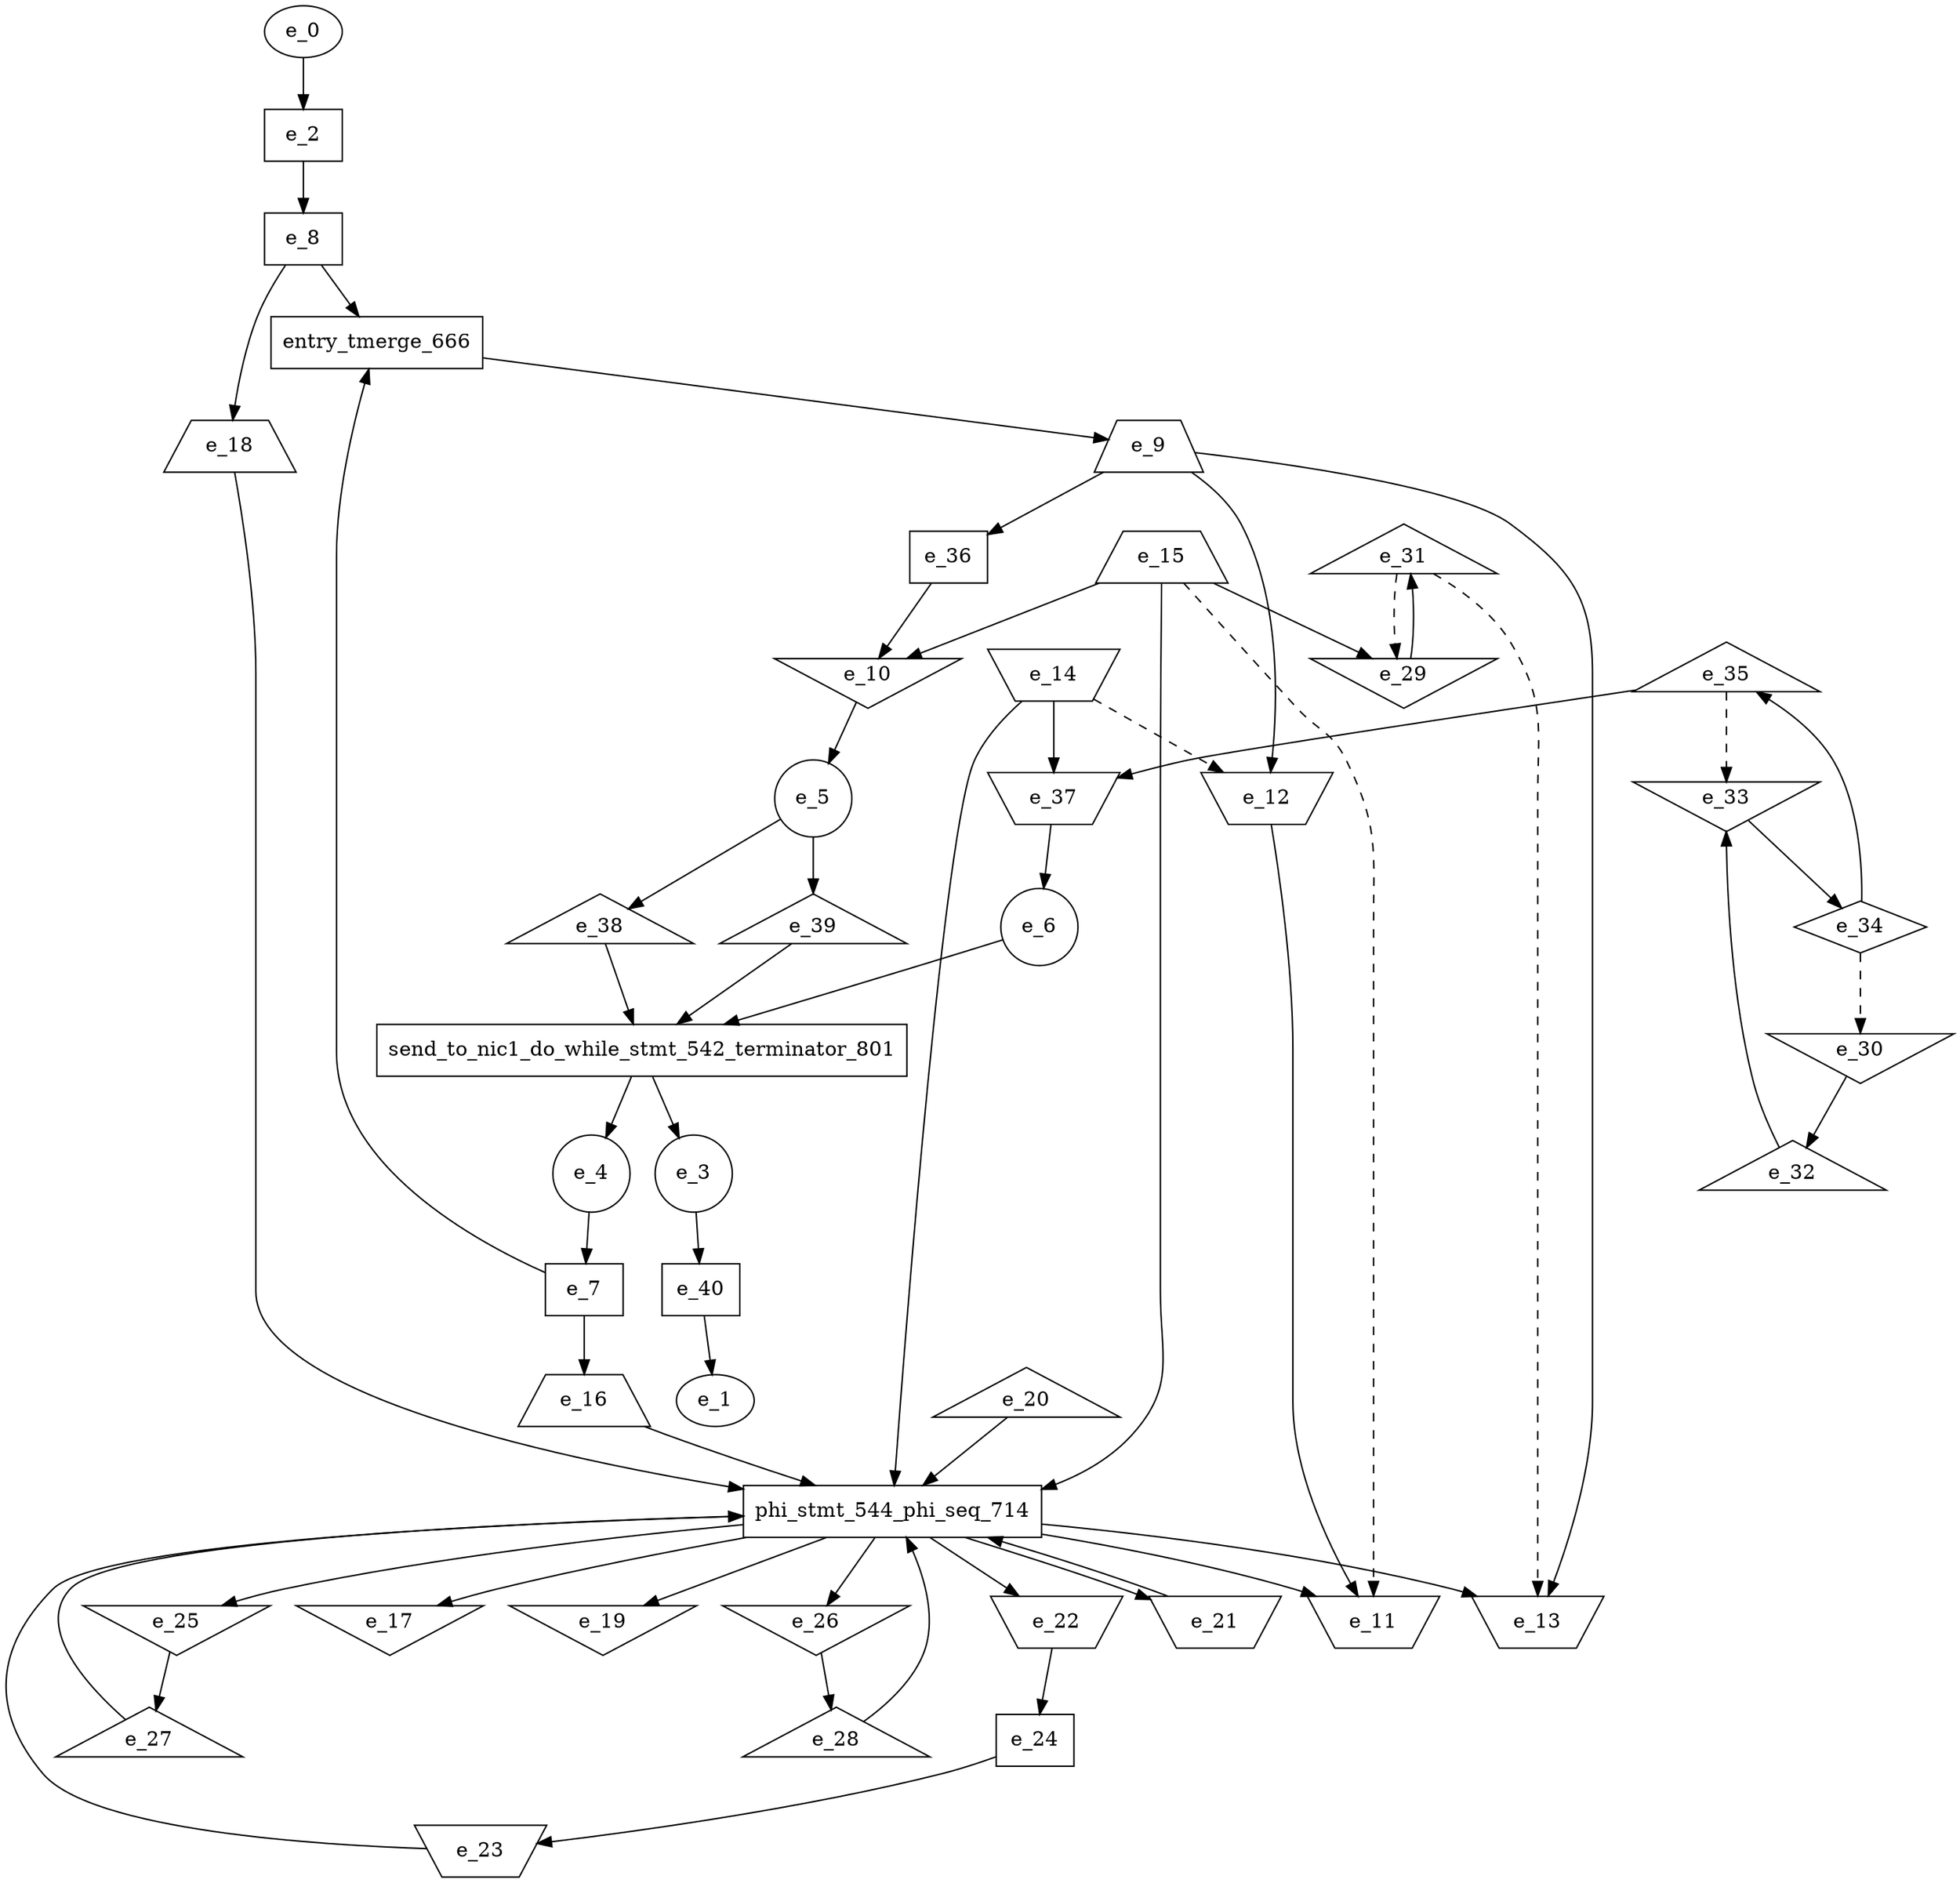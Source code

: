 digraph control_path {
  e_0: entry_node : n ;
  e_1: exit_node : s ;
  e_2 [shape = dot];
  e_3 [shape = circle];
  e_4 [shape = circle];
  e_5 [shape = circle];
  e_6 [shape = circle];
  e_7 [shape = dot];
  e_8 [shape = dot];
  e_9 [shape = trapezium];
  e_10 [shape = invtriangle];
  e_11 [shape = invtrapezium];
  e_12 [shape = invtrapezium];
  e_13 [shape = invtrapezium];
  e_14 [shape = invtrapezium];
  e_15 [shape = trapezium];
  e_16 [shape = trapezium];
  e_17 [shape = invtriangle];
  e_18 [shape = trapezium];
  e_19 [shape = invtriangle];
  e_20 [shape = triangle];
  e_21 [shape = invtrapezium];
  e_22 [shape = invtrapezium];
  e_23 [shape = invtrapezium];
  e_24 [shape = dot];
  e_25 [shape = invtriangle];
  e_26 [shape = invtriangle];
  e_27 [shape = triangle];
  e_28 [shape = triangle];
  e_29 [shape = invtriangle];
  e_30 [shape = invtriangle];
  e_31 [shape = triangle];
  e_32 [shape = triangle];
  e_33 [shape = invtriangle];
  e_34 [shape = diamond];
  e_35 [shape = triangle];
  e_36 [shape = dot];
  e_37 [shape = invtrapezium];
  e_38 [shape = triangle];
  e_39 [shape = triangle];
  e_40 [shape = dot];
  e_40 -> e_1;
  e_0 -> e_2;
  e_10 -> e_5;
  e_37 -> e_6;
  e_4 -> e_7;
  e_2 -> e_8;
  e_15 -> e_10;
  e_36 -> e_10;
  e_12 -> e_11;
  e_15 -> e_11[style = dashed];
  e_9 -> e_12;
  e_14 -> e_12[style = dashed];
  e_9 -> e_13;
  e_31 -> e_13[style = dashed];
  e_7 -> e_16;
  e_8 -> e_18;
  e_24 -> e_23;
  e_22 -> e_24;
  e_25 -> e_27;
  e_26 -> e_28;
  e_15 -> e_29;
  e_31 -> e_29[style = dashed];
  e_34 -> e_30[style = dashed];
  e_29 -> e_31;
  e_30 -> e_32;
  e_32 -> e_33;
  e_35 -> e_33[style = dashed];
  e_33 -> e_34;
  e_34 -> e_35;
  e_9 -> e_36;
  e_14 -> e_37;
  e_35 -> e_37;
  e_5 -> e_38;
  e_5 -> e_39;
  e_3 -> e_40;
  send_to_nic1_do_while_stmt_542_terminator_801 [shape=rectangle];
e_6 -> send_to_nic1_do_while_stmt_542_terminator_801;
e_39 -> send_to_nic1_do_while_stmt_542_terminator_801;
e_38 -> send_to_nic1_do_while_stmt_542_terminator_801;
send_to_nic1_do_while_stmt_542_terminator_801 -> e_4;
send_to_nic1_do_while_stmt_542_terminator_801 -> e_3;
  phi_stmt_544_phi_seq_714 [shape=rectangle];
e_18 -> phi_stmt_544_phi_seq_714;
phi_stmt_544_phi_seq_714 -> e_21;
phi_stmt_544_phi_seq_714 -> e_22;
phi_stmt_544_phi_seq_714 -> e_19;
e_21 -> phi_stmt_544_phi_seq_714;
e_23 -> phi_stmt_544_phi_seq_714;
e_16 -> phi_stmt_544_phi_seq_714;
phi_stmt_544_phi_seq_714 -> e_25;
phi_stmt_544_phi_seq_714 -> e_26;
phi_stmt_544_phi_seq_714 -> e_17;
e_27 -> phi_stmt_544_phi_seq_714;
e_28 -> phi_stmt_544_phi_seq_714;
e_14 -> phi_stmt_544_phi_seq_714;
e_15 -> phi_stmt_544_phi_seq_714;
phi_stmt_544_phi_seq_714 -> e_11;
phi_stmt_544_phi_seq_714 -> e_13;
e_20 -> phi_stmt_544_phi_seq_714;
entry_tmerge_666 [shape = rectangle]; 
e_7 -> entry_tmerge_666;
e_8 -> entry_tmerge_666;
entry_tmerge_666 -> e_9;
}
